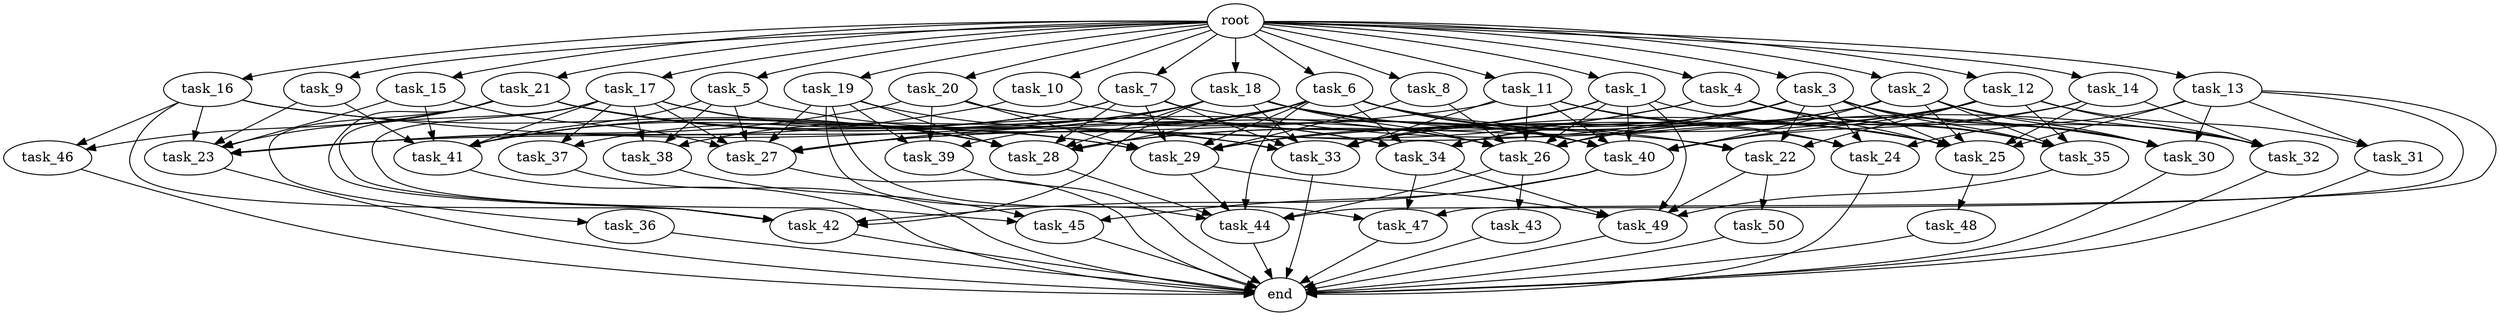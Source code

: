 digraph G {
  root [size="0.000000e+00"];
  task_1 [size="4.028097e+10"];
  task_2 [size="9.739916e+10"];
  task_3 [size="5.393279e+09"];
  task_4 [size="4.320416e+10"];
  task_5 [size="7.668715e+10"];
  task_6 [size="7.814915e+10"];
  task_7 [size="5.815072e+10"];
  task_8 [size="2.594899e+10"];
  task_9 [size="8.305412e+10"];
  task_10 [size="2.684838e+09"];
  task_11 [size="8.140576e+10"];
  task_12 [size="5.325939e+10"];
  task_13 [size="5.094804e+10"];
  task_14 [size="1.881058e+09"];
  task_15 [size="7.050137e+10"];
  task_16 [size="2.979105e+10"];
  task_17 [size="9.518399e+10"];
  task_18 [size="7.152918e+10"];
  task_19 [size="6.775425e+10"];
  task_20 [size="9.177035e+10"];
  task_21 [size="1.290763e+10"];
  task_22 [size="5.008497e+10"];
  task_23 [size="3.046211e+10"];
  task_24 [size="7.064513e+10"];
  task_25 [size="2.383330e+09"];
  task_26 [size="8.733517e+09"];
  task_27 [size="4.563662e+09"];
  task_28 [size="5.178441e+10"];
  task_29 [size="9.725178e+10"];
  task_30 [size="6.277489e+09"];
  task_31 [size="6.344439e+10"];
  task_32 [size="4.706350e+10"];
  task_33 [size="4.456705e+10"];
  task_34 [size="7.925613e+10"];
  task_35 [size="1.916409e+10"];
  task_36 [size="7.595123e+10"];
  task_37 [size="2.816207e+10"];
  task_38 [size="6.066217e+10"];
  task_39 [size="4.782995e+10"];
  task_40 [size="9.147693e+10"];
  task_41 [size="1.084395e+09"];
  task_42 [size="6.647734e+10"];
  task_43 [size="9.626490e+10"];
  task_44 [size="2.801763e+10"];
  task_45 [size="6.442628e+10"];
  task_46 [size="6.643251e+10"];
  task_47 [size="2.558872e+10"];
  task_48 [size="7.242644e+10"];
  task_49 [size="3.068562e+10"];
  task_50 [size="1.297963e+10"];
  end [size="0.000000e+00"];

  root -> task_1 [size="1.000000e-12"];
  root -> task_2 [size="1.000000e-12"];
  root -> task_3 [size="1.000000e-12"];
  root -> task_4 [size="1.000000e-12"];
  root -> task_5 [size="1.000000e-12"];
  root -> task_6 [size="1.000000e-12"];
  root -> task_7 [size="1.000000e-12"];
  root -> task_8 [size="1.000000e-12"];
  root -> task_9 [size="1.000000e-12"];
  root -> task_10 [size="1.000000e-12"];
  root -> task_11 [size="1.000000e-12"];
  root -> task_12 [size="1.000000e-12"];
  root -> task_13 [size="1.000000e-12"];
  root -> task_14 [size="1.000000e-12"];
  root -> task_15 [size="1.000000e-12"];
  root -> task_16 [size="1.000000e-12"];
  root -> task_17 [size="1.000000e-12"];
  root -> task_18 [size="1.000000e-12"];
  root -> task_19 [size="1.000000e-12"];
  root -> task_20 [size="1.000000e-12"];
  root -> task_21 [size="1.000000e-12"];
  task_1 -> task_26 [size="9.703908e+06"];
  task_1 -> task_29 [size="1.215647e+08"];
  task_1 -> task_33 [size="5.570882e+07"];
  task_1 -> task_35 [size="3.832818e+07"];
  task_1 -> task_40 [size="1.143462e+08"];
  task_1 -> task_49 [size="6.137124e+07"];
  task_2 -> task_25 [size="2.979163e+06"];
  task_2 -> task_28 [size="6.473051e+07"];
  task_2 -> task_30 [size="1.255498e+07"];
  task_2 -> task_32 [size="9.412700e+07"];
  task_2 -> task_33 [size="5.570882e+07"];
  task_2 -> task_35 [size="3.832818e+07"];
  task_2 -> task_40 [size="1.143462e+08"];
  task_3 -> task_22 [size="1.252124e+08"];
  task_3 -> task_24 [size="1.766128e+08"];
  task_3 -> task_25 [size="2.979163e+06"];
  task_3 -> task_26 [size="9.703908e+06"];
  task_3 -> task_27 [size="6.519517e+06"];
  task_3 -> task_30 [size="1.255498e+07"];
  task_3 -> task_32 [size="9.412700e+07"];
  task_3 -> task_33 [size="5.570882e+07"];
  task_3 -> task_34 [size="1.585123e+08"];
  task_3 -> task_35 [size="3.832818e+07"];
  task_4 -> task_25 [size="2.979163e+06"];
  task_4 -> task_27 [size="6.519517e+06"];
  task_4 -> task_28 [size="6.473051e+07"];
  task_4 -> task_30 [size="1.255498e+07"];
  task_4 -> task_35 [size="3.832818e+07"];
  task_5 -> task_27 [size="6.519517e+06"];
  task_5 -> task_34 [size="1.585123e+08"];
  task_5 -> task_38 [size="2.022072e+08"];
  task_5 -> task_41 [size="1.549136e+06"];
  task_6 -> task_22 [size="1.252124e+08"];
  task_6 -> task_25 [size="2.979163e+06"];
  task_6 -> task_28 [size="6.473051e+07"];
  task_6 -> task_29 [size="1.215647e+08"];
  task_6 -> task_34 [size="1.585123e+08"];
  task_6 -> task_39 [size="1.594332e+08"];
  task_6 -> task_40 [size="1.143462e+08"];
  task_6 -> task_41 [size="1.549136e+06"];
  task_6 -> task_44 [size="4.669605e+07"];
  task_7 -> task_28 [size="6.473051e+07"];
  task_7 -> task_29 [size="1.215647e+08"];
  task_7 -> task_32 [size="9.412700e+07"];
  task_7 -> task_33 [size="5.570882e+07"];
  task_7 -> task_37 [size="1.408103e+08"];
  task_7 -> task_41 [size="1.549136e+06"];
  task_8 -> task_26 [size="9.703908e+06"];
  task_8 -> task_29 [size="1.215647e+08"];
  task_9 -> task_23 [size="4.351730e+07"];
  task_9 -> task_41 [size="1.549136e+06"];
  task_10 -> task_23 [size="4.351730e+07"];
  task_10 -> task_25 [size="2.979163e+06"];
  task_11 -> task_23 [size="4.351730e+07"];
  task_11 -> task_24 [size="1.766128e+08"];
  task_11 -> task_25 [size="2.979163e+06"];
  task_11 -> task_26 [size="9.703908e+06"];
  task_11 -> task_33 [size="5.570882e+07"];
  task_11 -> task_40 [size="1.143462e+08"];
  task_12 -> task_22 [size="1.252124e+08"];
  task_12 -> task_26 [size="9.703908e+06"];
  task_12 -> task_29 [size="1.215647e+08"];
  task_12 -> task_31 [size="3.172220e+08"];
  task_12 -> task_32 [size="9.412700e+07"];
  task_12 -> task_34 [size="1.585123e+08"];
  task_12 -> task_35 [size="3.832818e+07"];
  task_12 -> task_40 [size="1.143462e+08"];
  task_13 -> task_24 [size="1.766128e+08"];
  task_13 -> task_25 [size="2.979163e+06"];
  task_13 -> task_30 [size="1.255498e+07"];
  task_13 -> task_31 [size="3.172220e+08"];
  task_13 -> task_44 [size="4.669605e+07"];
  task_13 -> task_47 [size="8.529575e+07"];
  task_14 -> task_25 [size="2.979163e+06"];
  task_14 -> task_26 [size="9.703908e+06"];
  task_14 -> task_32 [size="9.412700e+07"];
  task_14 -> task_40 [size="1.143462e+08"];
  task_15 -> task_23 [size="4.351730e+07"];
  task_15 -> task_27 [size="6.519517e+06"];
  task_15 -> task_41 [size="1.549136e+06"];
  task_16 -> task_22 [size="1.252124e+08"];
  task_16 -> task_23 [size="4.351730e+07"];
  task_16 -> task_28 [size="6.473051e+07"];
  task_16 -> task_42 [size="1.329547e+08"];
  task_16 -> task_46 [size="3.321626e+08"];
  task_17 -> task_27 [size="6.519517e+06"];
  task_17 -> task_28 [size="6.473051e+07"];
  task_17 -> task_29 [size="1.215647e+08"];
  task_17 -> task_37 [size="1.408103e+08"];
  task_17 -> task_38 [size="2.022072e+08"];
  task_17 -> task_41 [size="1.549136e+06"];
  task_17 -> task_42 [size="1.329547e+08"];
  task_17 -> task_45 [size="2.147543e+08"];
  task_18 -> task_24 [size="1.766128e+08"];
  task_18 -> task_26 [size="9.703908e+06"];
  task_18 -> task_27 [size="6.519517e+06"];
  task_18 -> task_28 [size="6.473051e+07"];
  task_18 -> task_30 [size="1.255498e+07"];
  task_18 -> task_33 [size="5.570882e+07"];
  task_18 -> task_38 [size="2.022072e+08"];
  task_18 -> task_40 [size="1.143462e+08"];
  task_18 -> task_41 [size="1.549136e+06"];
  task_18 -> task_42 [size="1.329547e+08"];
  task_19 -> task_27 [size="6.519517e+06"];
  task_19 -> task_28 [size="6.473051e+07"];
  task_19 -> task_33 [size="5.570882e+07"];
  task_19 -> task_39 [size="1.594332e+08"];
  task_19 -> task_44 [size="4.669605e+07"];
  task_19 -> task_47 [size="8.529575e+07"];
  task_20 -> task_23 [size="4.351730e+07"];
  task_20 -> task_26 [size="9.703908e+06"];
  task_20 -> task_29 [size="1.215647e+08"];
  task_20 -> task_39 [size="1.594332e+08"];
  task_20 -> task_40 [size="1.143462e+08"];
  task_21 -> task_23 [size="4.351730e+07"];
  task_21 -> task_26 [size="9.703908e+06"];
  task_21 -> task_29 [size="1.215647e+08"];
  task_21 -> task_33 [size="5.570882e+07"];
  task_21 -> task_34 [size="1.585123e+08"];
  task_21 -> task_36 [size="7.595123e+08"];
  task_21 -> task_42 [size="1.329547e+08"];
  task_21 -> task_46 [size="3.321626e+08"];
  task_22 -> task_49 [size="6.137124e+07"];
  task_22 -> task_50 [size="1.297963e+08"];
  task_23 -> end [size="1.000000e-12"];
  task_24 -> end [size="1.000000e-12"];
  task_25 -> task_48 [size="7.242644e+08"];
  task_26 -> task_43 [size="9.626490e+08"];
  task_26 -> task_44 [size="4.669605e+07"];
  task_27 -> end [size="1.000000e-12"];
  task_28 -> task_44 [size="4.669605e+07"];
  task_29 -> task_44 [size="4.669605e+07"];
  task_29 -> task_49 [size="6.137124e+07"];
  task_30 -> end [size="1.000000e-12"];
  task_31 -> end [size="1.000000e-12"];
  task_32 -> end [size="1.000000e-12"];
  task_33 -> end [size="1.000000e-12"];
  task_34 -> task_47 [size="8.529575e+07"];
  task_34 -> task_49 [size="6.137124e+07"];
  task_35 -> task_49 [size="6.137124e+07"];
  task_36 -> end [size="1.000000e-12"];
  task_37 -> end [size="1.000000e-12"];
  task_38 -> task_45 [size="2.147543e+08"];
  task_39 -> end [size="1.000000e-12"];
  task_40 -> task_42 [size="1.329547e+08"];
  task_40 -> task_45 [size="2.147543e+08"];
  task_41 -> end [size="1.000000e-12"];
  task_42 -> end [size="1.000000e-12"];
  task_43 -> end [size="1.000000e-12"];
  task_44 -> end [size="1.000000e-12"];
  task_45 -> end [size="1.000000e-12"];
  task_46 -> end [size="1.000000e-12"];
  task_47 -> end [size="1.000000e-12"];
  task_48 -> end [size="1.000000e-12"];
  task_49 -> end [size="1.000000e-12"];
  task_50 -> end [size="1.000000e-12"];
}
